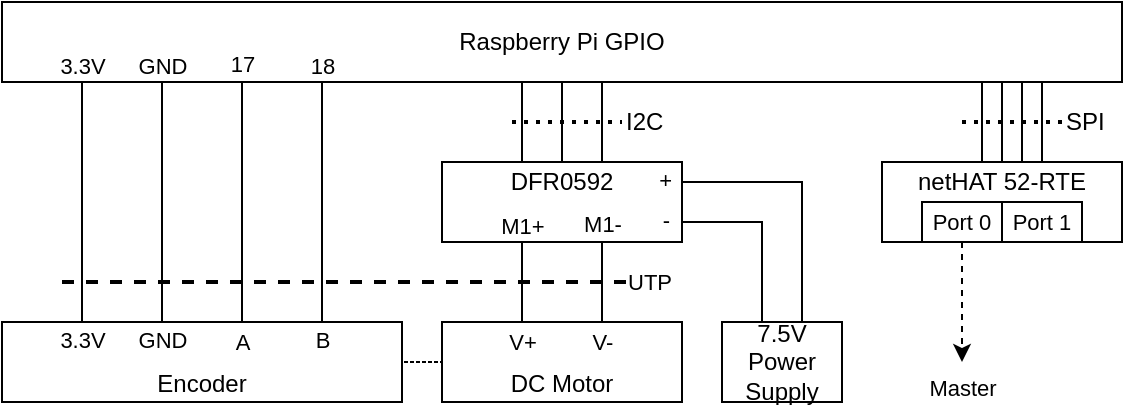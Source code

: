 <mxfile version="15.2.1" type="device"><diagram id="GiFN-1eYiTPejzn7sq16" name="Page-1"><mxGraphModel dx="547" dy="1619" grid="1" gridSize="10" guides="1" tooltips="1" connect="1" arrows="1" fold="1" page="1" pageScale="1" pageWidth="827" pageHeight="1169" math="0" shadow="0"><root><mxCell id="0"/><mxCell id="1" parent="0"/><mxCell id="8EGvdXvWcchN30cCtS4L-29" value="netHAT 52-RTE" style="rounded=0;whiteSpace=wrap;html=1;align=center;verticalAlign=top;spacing=-2;" vertex="1" parent="1"><mxGeometry x="520" y="160" width="120" height="40" as="geometry"/></mxCell><mxCell id="8EGvdXvWcchN30cCtS4L-19" value="&lt;div&gt;DC Motor&lt;br&gt;&lt;/div&gt;" style="rounded=0;whiteSpace=wrap;html=1;align=center;verticalAlign=bottom;spacing=2;" vertex="1" parent="1"><mxGeometry x="300" y="240" width="120" height="40" as="geometry"/></mxCell><mxCell id="8EGvdXvWcchN30cCtS4L-3" value="DFR0592" style="rounded=0;whiteSpace=wrap;html=1;verticalAlign=top;spacing=-2;" vertex="1" parent="1"><mxGeometry x="300" y="160" width="120" height="40" as="geometry"/></mxCell><mxCell id="8EGvdXvWcchN30cCtS4L-2" value="&lt;div&gt;Raspberry Pi GPIO&lt;/div&gt;" style="rounded=0;whiteSpace=wrap;html=1;" vertex="1" parent="1"><mxGeometry x="80" y="80" width="560" height="40" as="geometry"/></mxCell><mxCell id="8EGvdXvWcchN30cCtS4L-1" value="&lt;div&gt;Encoder&lt;/div&gt;" style="rounded=0;whiteSpace=wrap;html=1;verticalAlign=bottom;" vertex="1" parent="1"><mxGeometry x="80" y="240" width="200" height="40" as="geometry"/></mxCell><mxCell id="8EGvdXvWcchN30cCtS4L-4" style="edgeStyle=orthogonalEdgeStyle;rounded=0;orthogonalLoop=1;jettySize=auto;html=1;strokeColor=default;endArrow=none;endFill=0;" edge="1" parent="1" source="8EGvdXvWcchN30cCtS4L-2" target="8EGvdXvWcchN30cCtS4L-3"><mxGeometry relative="1" as="geometry"><mxPoint x="340" y="110" as="sourcePoint"/><mxPoint x="350" y="140" as="targetPoint"/><Array as="points"><mxPoint x="340" y="130"/><mxPoint x="340" y="130"/></Array></mxGeometry></mxCell><mxCell id="8EGvdXvWcchN30cCtS4L-5" style="edgeStyle=orthogonalEdgeStyle;rounded=0;orthogonalLoop=1;jettySize=auto;html=1;strokeColor=default;endArrow=none;endFill=0;" edge="1" parent="1" source="8EGvdXvWcchN30cCtS4L-2" target="8EGvdXvWcchN30cCtS4L-3"><mxGeometry relative="1" as="geometry"><mxPoint x="380" y="110" as="sourcePoint"/><Array as="points"><mxPoint x="380" y="122"/><mxPoint x="380" y="122"/></Array></mxGeometry></mxCell><mxCell id="8EGvdXvWcchN30cCtS4L-6" style="edgeStyle=orthogonalEdgeStyle;rounded=0;orthogonalLoop=1;jettySize=auto;html=1;endArrow=none;endFill=0;strokeColor=default;" edge="1" parent="1" source="8EGvdXvWcchN30cCtS4L-2" target="8EGvdXvWcchN30cCtS4L-3"><mxGeometry relative="1" as="geometry"><mxPoint x="360" y="110" as="sourcePoint"/><mxPoint x="340" y="140" as="targetPoint"/><Array as="points"><mxPoint x="360" y="130"/><mxPoint x="360" y="130"/></Array></mxGeometry></mxCell><mxCell id="8EGvdXvWcchN30cCtS4L-15" style="edgeStyle=orthogonalEdgeStyle;rounded=0;orthogonalLoop=1;jettySize=auto;html=1;endArrow=none;endFill=0;strokeColor=default;" edge="1" parent="1" source="8EGvdXvWcchN30cCtS4L-2" target="8EGvdXvWcchN30cCtS4L-1"><mxGeometry relative="1" as="geometry"><Array as="points"><mxPoint x="160" y="190"/><mxPoint x="160" y="190"/></Array></mxGeometry></mxCell><mxCell id="8EGvdXvWcchN30cCtS4L-18" value="&lt;div&gt;GND&lt;/div&gt;" style="edgeLabel;html=1;align=center;verticalAlign=top;resizable=0;points=[];spacing=-2;" vertex="1" connectable="0" parent="8EGvdXvWcchN30cCtS4L-15"><mxGeometry x="-0.173" y="-3" relative="1" as="geometry"><mxPoint x="3" y="70" as="offset"/></mxGeometry></mxCell><mxCell id="8EGvdXvWcchN30cCtS4L-42" value="GND" style="edgeLabel;html=1;align=center;verticalAlign=bottom;resizable=0;points=[];" vertex="1" connectable="0" parent="8EGvdXvWcchN30cCtS4L-15"><mxGeometry x="-0.894" relative="1" as="geometry"><mxPoint y="-6" as="offset"/></mxGeometry></mxCell><mxCell id="8EGvdXvWcchN30cCtS4L-16" style="edgeStyle=orthogonalEdgeStyle;rounded=0;orthogonalLoop=1;jettySize=auto;html=1;endArrow=none;endFill=0;strokeColor=default;" edge="1" parent="1" source="8EGvdXvWcchN30cCtS4L-2" target="8EGvdXvWcchN30cCtS4L-1"><mxGeometry relative="1" as="geometry"><Array as="points"><mxPoint x="120" y="190"/><mxPoint x="120" y="190"/></Array></mxGeometry></mxCell><mxCell id="8EGvdXvWcchN30cCtS4L-17" value="3.3V" style="edgeLabel;html=1;align=center;verticalAlign=top;resizable=0;points=[];spacing=-2;" vertex="1" connectable="0" parent="8EGvdXvWcchN30cCtS4L-16"><mxGeometry x="-0.198" relative="1" as="geometry"><mxPoint y="72" as="offset"/></mxGeometry></mxCell><mxCell id="8EGvdXvWcchN30cCtS4L-43" value="3.3V" style="edgeLabel;html=1;align=center;verticalAlign=bottom;resizable=0;points=[];" vertex="1" connectable="0" parent="8EGvdXvWcchN30cCtS4L-16"><mxGeometry x="-0.761" relative="1" as="geometry"><mxPoint y="-14" as="offset"/></mxGeometry></mxCell><mxCell id="8EGvdXvWcchN30cCtS4L-20" style="edgeStyle=orthogonalEdgeStyle;rounded=0;orthogonalLoop=1;jettySize=auto;html=1;endArrow=none;endFill=0;strokeColor=default;" edge="1" parent="1" source="8EGvdXvWcchN30cCtS4L-2" target="8EGvdXvWcchN30cCtS4L-1"><mxGeometry relative="1" as="geometry"><Array as="points"><mxPoint x="200" y="180"/><mxPoint x="200" y="180"/></Array></mxGeometry></mxCell><mxCell id="8EGvdXvWcchN30cCtS4L-22" value="&lt;div&gt;A&lt;/div&gt;" style="edgeLabel;html=1;align=center;verticalAlign=top;resizable=0;points=[];spacing=-2;" vertex="1" connectable="0" parent="8EGvdXvWcchN30cCtS4L-20"><mxGeometry x="-0.143" relative="1" as="geometry"><mxPoint y="69" as="offset"/></mxGeometry></mxCell><mxCell id="8EGvdXvWcchN30cCtS4L-38" value="17" style="edgeLabel;html=1;align=center;verticalAlign=bottom;resizable=0;points=[];" vertex="1" connectable="0" parent="8EGvdXvWcchN30cCtS4L-20"><mxGeometry x="-0.858" y="-1" relative="1" as="geometry"><mxPoint x="1" y="-9" as="offset"/></mxGeometry></mxCell><mxCell id="8EGvdXvWcchN30cCtS4L-21" style="edgeStyle=orthogonalEdgeStyle;rounded=0;orthogonalLoop=1;jettySize=auto;html=1;endArrow=none;endFill=0;strokeColor=default;" edge="1" parent="1" source="8EGvdXvWcchN30cCtS4L-2" target="8EGvdXvWcchN30cCtS4L-1"><mxGeometry relative="1" as="geometry"><Array as="points"><mxPoint x="240" y="210"/><mxPoint x="240" y="210"/></Array></mxGeometry></mxCell><mxCell id="8EGvdXvWcchN30cCtS4L-23" value="&lt;div&gt;B&lt;/div&gt;" style="edgeLabel;html=1;align=center;verticalAlign=top;resizable=0;points=[];spacing=-2;" vertex="1" connectable="0" parent="8EGvdXvWcchN30cCtS4L-21"><mxGeometry x="-0.139" relative="1" as="geometry"><mxPoint y="68" as="offset"/></mxGeometry></mxCell><mxCell id="8EGvdXvWcchN30cCtS4L-39" value="&lt;div align=&quot;center&quot;&gt;18&lt;/div&gt;" style="edgeLabel;html=1;align=center;verticalAlign=bottom;resizable=0;points=[];" vertex="1" connectable="0" parent="8EGvdXvWcchN30cCtS4L-21"><mxGeometry x="-0.87" relative="1" as="geometry"><mxPoint y="-8" as="offset"/></mxGeometry></mxCell><mxCell id="8EGvdXvWcchN30cCtS4L-30" style="edgeStyle=orthogonalEdgeStyle;rounded=0;orthogonalLoop=1;jettySize=auto;html=1;endArrow=none;endFill=0;strokeColor=default;" edge="1" parent="1" target="8EGvdXvWcchN30cCtS4L-29"><mxGeometry relative="1" as="geometry"><mxPoint x="600" y="120" as="sourcePoint"/><Array as="points"><mxPoint x="600" y="140"/><mxPoint x="600" y="140"/></Array></mxGeometry></mxCell><mxCell id="8EGvdXvWcchN30cCtS4L-31" style="edgeStyle=orthogonalEdgeStyle;rounded=0;orthogonalLoop=1;jettySize=auto;html=1;endArrow=none;endFill=0;strokeColor=default;" edge="1" parent="1" target="8EGvdXvWcchN30cCtS4L-29"><mxGeometry relative="1" as="geometry"><mxPoint x="590" y="120" as="sourcePoint"/><Array as="points"><mxPoint x="590" y="140"/><mxPoint x="590" y="140"/></Array></mxGeometry></mxCell><mxCell id="8EGvdXvWcchN30cCtS4L-32" style="edgeStyle=orthogonalEdgeStyle;rounded=0;orthogonalLoop=1;jettySize=auto;html=1;endArrow=none;endFill=0;strokeColor=default;" edge="1" parent="1" target="8EGvdXvWcchN30cCtS4L-29"><mxGeometry relative="1" as="geometry"><mxPoint x="580" y="120" as="sourcePoint"/><Array as="points"><mxPoint x="580" y="140"/><mxPoint x="580" y="140"/></Array></mxGeometry></mxCell><mxCell id="8EGvdXvWcchN30cCtS4L-33" style="edgeStyle=orthogonalEdgeStyle;rounded=0;orthogonalLoop=1;jettySize=auto;html=1;endArrow=none;endFill=0;strokeColor=default;" edge="1" parent="1" target="8EGvdXvWcchN30cCtS4L-29"><mxGeometry relative="1" as="geometry"><mxPoint x="570" y="120" as="sourcePoint"/><Array as="points"><mxPoint x="570" y="140"/><mxPoint x="570" y="140"/></Array></mxGeometry></mxCell><mxCell id="8EGvdXvWcchN30cCtS4L-24" style="edgeStyle=orthogonalEdgeStyle;rounded=0;orthogonalLoop=1;jettySize=auto;html=1;endArrow=none;endFill=0;strokeColor=default;" edge="1" parent="1" source="8EGvdXvWcchN30cCtS4L-3" target="8EGvdXvWcchN30cCtS4L-19"><mxGeometry relative="1" as="geometry"><Array as="points"><mxPoint x="340" y="220"/><mxPoint x="340" y="220"/></Array></mxGeometry></mxCell><mxCell id="8EGvdXvWcchN30cCtS4L-26" value="V+" style="edgeLabel;html=1;align=center;verticalAlign=top;resizable=0;points=[];spacing=-2;" vertex="1" connectable="0" parent="8EGvdXvWcchN30cCtS4L-24"><mxGeometry x="-0.127" relative="1" as="geometry"><mxPoint y="23" as="offset"/></mxGeometry></mxCell><mxCell id="8EGvdXvWcchN30cCtS4L-47" value="M1+" style="edgeLabel;html=1;align=center;verticalAlign=bottom;resizable=0;points=[];" vertex="1" connectable="0" parent="8EGvdXvWcchN30cCtS4L-24"><mxGeometry x="-0.745" relative="1" as="geometry"><mxPoint y="-5" as="offset"/></mxGeometry></mxCell><mxCell id="8EGvdXvWcchN30cCtS4L-25" style="edgeStyle=orthogonalEdgeStyle;rounded=0;orthogonalLoop=1;jettySize=auto;html=1;endArrow=none;endFill=0;strokeColor=default;" edge="1" parent="1" source="8EGvdXvWcchN30cCtS4L-3" target="8EGvdXvWcchN30cCtS4L-19"><mxGeometry relative="1" as="geometry"><Array as="points"><mxPoint x="380" y="220"/><mxPoint x="380" y="220"/></Array></mxGeometry></mxCell><mxCell id="8EGvdXvWcchN30cCtS4L-27" value="&lt;div&gt;V-&lt;/div&gt;" style="edgeLabel;html=1;align=center;verticalAlign=top;resizable=0;points=[];spacing=-2;" vertex="1" connectable="0" parent="8EGvdXvWcchN30cCtS4L-25"><mxGeometry x="-0.185" relative="1" as="geometry"><mxPoint y="24" as="offset"/></mxGeometry></mxCell><mxCell id="8EGvdXvWcchN30cCtS4L-48" value="&lt;div&gt;M1-&lt;/div&gt;" style="edgeLabel;html=1;align=center;verticalAlign=bottom;resizable=0;points=[];" vertex="1" connectable="0" parent="8EGvdXvWcchN30cCtS4L-25"><mxGeometry x="-0.722" relative="1" as="geometry"><mxPoint y="-6" as="offset"/></mxGeometry></mxCell><mxCell id="8EGvdXvWcchN30cCtS4L-9" value="I2C" style="text;html=1;strokeColor=none;fillColor=none;align=left;verticalAlign=middle;whiteSpace=wrap;rounded=0;" vertex="1" parent="1"><mxGeometry x="390" y="130" width="30" height="20" as="geometry"/></mxCell><mxCell id="8EGvdXvWcchN30cCtS4L-10" value="" style="endArrow=none;dashed=1;html=1;strokeWidth=2;entryX=0;entryY=0.5;entryDx=0;entryDy=0;dashPattern=1 2;" edge="1" parent="1" target="8EGvdXvWcchN30cCtS4L-9"><mxGeometry width="50" height="50" relative="1" as="geometry"><mxPoint x="335" y="140" as="sourcePoint"/><mxPoint x="385" y="120" as="targetPoint"/><Array as="points"><mxPoint x="370" y="140"/></Array></mxGeometry></mxCell><mxCell id="8EGvdXvWcchN30cCtS4L-28" style="edgeStyle=orthogonalEdgeStyle;rounded=0;orthogonalLoop=1;jettySize=auto;html=1;endArrow=none;endFill=0;strokeColor=default;dashed=1;dashPattern=1 2;" edge="1" parent="1" source="8EGvdXvWcchN30cCtS4L-19" target="8EGvdXvWcchN30cCtS4L-1"><mxGeometry relative="1" as="geometry"/></mxCell><mxCell id="8EGvdXvWcchN30cCtS4L-53" style="edgeStyle=orthogonalEdgeStyle;rounded=0;orthogonalLoop=1;jettySize=auto;html=1;dashed=1;endArrow=classic;endFill=1;strokeColor=default;align=left;" edge="1" parent="1" source="8EGvdXvWcchN30cCtS4L-29"><mxGeometry relative="1" as="geometry"><mxPoint x="560" y="260" as="targetPoint"/><Array as="points"><mxPoint x="560" y="230"/><mxPoint x="560" y="230"/></Array></mxGeometry></mxCell><mxCell id="8EGvdXvWcchN30cCtS4L-54" value="Master" style="edgeLabel;html=1;align=center;verticalAlign=top;resizable=0;points=[];" vertex="1" connectable="0" parent="8EGvdXvWcchN30cCtS4L-53"><mxGeometry x="0.667" y="-1" relative="1" as="geometry"><mxPoint x="1" y="10" as="offset"/></mxGeometry></mxCell><mxCell id="8EGvdXvWcchN30cCtS4L-35" value="" style="endArrow=none;dashed=1;html=1;strokeWidth=2;align=left;dashPattern=1 2;entryX=0;entryY=0.5;entryDx=0;entryDy=0;" edge="1" parent="1" target="8EGvdXvWcchN30cCtS4L-36"><mxGeometry width="50" height="50" relative="1" as="geometry"><mxPoint x="560" y="140" as="sourcePoint"/><mxPoint x="610" y="140" as="targetPoint"/></mxGeometry></mxCell><mxCell id="8EGvdXvWcchN30cCtS4L-36" value="SPI" style="text;html=1;strokeColor=none;fillColor=none;align=left;verticalAlign=middle;whiteSpace=wrap;rounded=0;" vertex="1" parent="1"><mxGeometry x="610" y="130" width="20" height="20" as="geometry"/></mxCell><mxCell id="8EGvdXvWcchN30cCtS4L-45" style="edgeStyle=orthogonalEdgeStyle;rounded=0;orthogonalLoop=1;jettySize=auto;html=1;endArrow=none;endFill=0;strokeColor=default;align=left;" edge="1" parent="1" source="8EGvdXvWcchN30cCtS4L-44" target="8EGvdXvWcchN30cCtS4L-3"><mxGeometry relative="1" as="geometry"><Array as="points"><mxPoint x="460" y="190"/></Array></mxGeometry></mxCell><mxCell id="8EGvdXvWcchN30cCtS4L-50" value="&lt;div align=&quot;right&quot;&gt;-&lt;/div&gt;" style="edgeLabel;html=1;align=right;verticalAlign=middle;resizable=0;points=[];spacing=8;" vertex="1" connectable="0" parent="8EGvdXvWcchN30cCtS4L-45"><mxGeometry x="0.933" y="-1" relative="1" as="geometry"><mxPoint x="-3" as="offset"/></mxGeometry></mxCell><mxCell id="8EGvdXvWcchN30cCtS4L-46" style="edgeStyle=orthogonalEdgeStyle;rounded=0;orthogonalLoop=1;jettySize=auto;html=1;endArrow=none;endFill=0;strokeColor=default;align=left;" edge="1" parent="1" source="8EGvdXvWcchN30cCtS4L-44" target="8EGvdXvWcchN30cCtS4L-3"><mxGeometry relative="1" as="geometry"><Array as="points"><mxPoint x="480" y="170"/></Array></mxGeometry></mxCell><mxCell id="8EGvdXvWcchN30cCtS4L-49" value="&lt;div align=&quot;right&quot;&gt;+&lt;/div&gt;" style="edgeLabel;html=1;align=right;verticalAlign=middle;resizable=0;points=[];spacing=7;" vertex="1" connectable="0" parent="8EGvdXvWcchN30cCtS4L-46"><mxGeometry x="0.924" y="-1" relative="1" as="geometry"><mxPoint x="-5" as="offset"/></mxGeometry></mxCell><mxCell id="8EGvdXvWcchN30cCtS4L-44" value="7.5V Power Supply" style="rounded=0;whiteSpace=wrap;html=1;align=center;verticalAlign=middle;" vertex="1" parent="1"><mxGeometry x="440" y="240" width="60" height="40" as="geometry"/></mxCell><mxCell id="8EGvdXvWcchN30cCtS4L-51" value="" style="endArrow=none;dashed=1;html=1;strokeWidth=2;align=left;" edge="1" parent="1"><mxGeometry width="50" height="50" relative="1" as="geometry"><mxPoint x="110" y="220" as="sourcePoint"/><mxPoint x="400" y="220" as="targetPoint"/></mxGeometry></mxCell><mxCell id="8EGvdXvWcchN30cCtS4L-52" value="UTP" style="edgeLabel;html=1;align=left;verticalAlign=middle;resizable=0;points=[];" vertex="1" connectable="0" parent="8EGvdXvWcchN30cCtS4L-51"><mxGeometry x="0.94" y="-1" relative="1" as="geometry"><mxPoint x="-1" y="-1" as="offset"/></mxGeometry></mxCell><mxCell id="8EGvdXvWcchN30cCtS4L-58" value="&lt;div&gt;Port 0&lt;br&gt;&lt;/div&gt;" style="rounded=0;whiteSpace=wrap;html=1;fontSize=11;align=center;verticalAlign=middle;" vertex="1" parent="1"><mxGeometry x="540" y="180" width="40" height="20" as="geometry"/></mxCell><mxCell id="8EGvdXvWcchN30cCtS4L-59" value="&lt;div&gt;Port 1&lt;/div&gt;" style="rounded=0;whiteSpace=wrap;html=1;fontSize=11;align=center;verticalAlign=middle;" vertex="1" parent="1"><mxGeometry x="580" y="180" width="40" height="20" as="geometry"/></mxCell></root></mxGraphModel></diagram></mxfile>